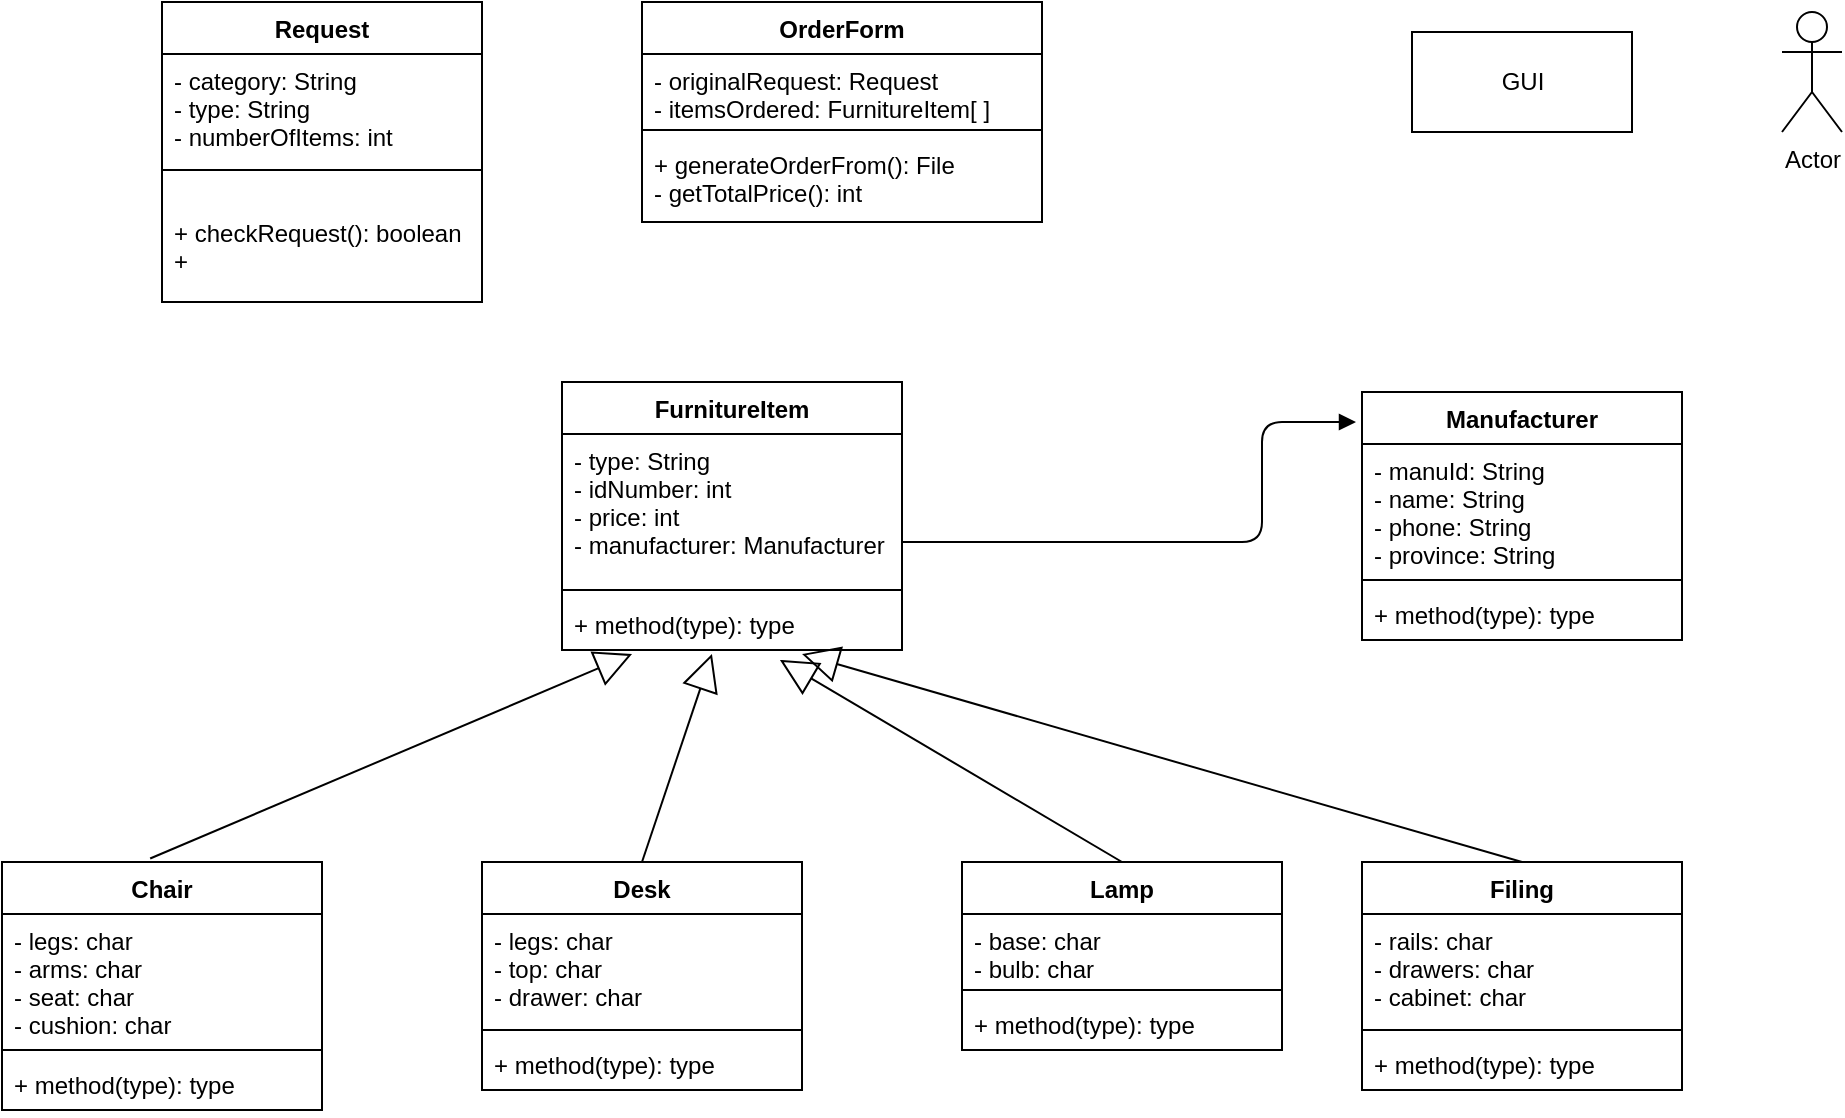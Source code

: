 <mxfile version="13.7.9" type="embed"><diagram id="sL_CJiSFK1tY8hRskUSm" name="Page-1"><mxGraphModel dx="1172" dy="621" grid="1" gridSize="10" guides="1" tooltips="1" connect="1" arrows="1" fold="1" page="1" pageScale="1" pageWidth="1100" pageHeight="850" math="0" shadow="0"><root><mxCell id="0"/><mxCell id="1" parent="0"/><mxCell id="2" value="FurnitureItem" style="swimlane;fontStyle=1;align=center;verticalAlign=top;childLayout=stackLayout;horizontal=1;startSize=26;horizontalStack=0;resizeParent=1;resizeParentMax=0;resizeLast=0;collapsible=1;marginBottom=0;" parent="1" vertex="1"><mxGeometry x="310" y="350" width="170" height="134" as="geometry"/></mxCell><mxCell id="3" value="- type: String&#10;- idNumber: int&#10;- price: int&#10;- manufacturer: Manufacturer" style="text;strokeColor=none;fillColor=none;align=left;verticalAlign=top;spacingLeft=4;spacingRight=4;overflow=hidden;rotatable=0;points=[[0,0.5],[1,0.5]];portConstraint=eastwest;" parent="2" vertex="1"><mxGeometry y="26" width="170" height="74" as="geometry"/></mxCell><mxCell id="4" value="" style="line;strokeWidth=1;fillColor=none;align=left;verticalAlign=middle;spacingTop=-1;spacingLeft=3;spacingRight=3;rotatable=0;labelPosition=right;points=[];portConstraint=eastwest;" parent="2" vertex="1"><mxGeometry y="100" width="170" height="8" as="geometry"/></mxCell><mxCell id="5" value="+ method(type): type" style="text;strokeColor=none;fillColor=none;align=left;verticalAlign=top;spacingLeft=4;spacingRight=4;overflow=hidden;rotatable=0;points=[[0,0.5],[1,0.5]];portConstraint=eastwest;" parent="2" vertex="1"><mxGeometry y="108" width="170" height="26" as="geometry"/></mxCell><mxCell id="6" value="Chair" style="swimlane;fontStyle=1;align=center;verticalAlign=top;childLayout=stackLayout;horizontal=1;startSize=26;horizontalStack=0;resizeParent=1;resizeParentMax=0;resizeLast=0;collapsible=1;marginBottom=0;" parent="1" vertex="1"><mxGeometry x="30" y="590" width="160" height="124" as="geometry"/></mxCell><mxCell id="7" value="- legs: char&#10;- arms: char&#10;- seat: char&#10;- cushion: char" style="text;strokeColor=none;fillColor=none;align=left;verticalAlign=top;spacingLeft=4;spacingRight=4;overflow=hidden;rotatable=0;points=[[0,0.5],[1,0.5]];portConstraint=eastwest;" parent="6" vertex="1"><mxGeometry y="26" width="160" height="64" as="geometry"/></mxCell><mxCell id="8" value="" style="line;strokeWidth=1;fillColor=none;align=left;verticalAlign=middle;spacingTop=-1;spacingLeft=3;spacingRight=3;rotatable=0;labelPosition=right;points=[];portConstraint=eastwest;" parent="6" vertex="1"><mxGeometry y="90" width="160" height="8" as="geometry"/></mxCell><mxCell id="9" value="+ method(type): type" style="text;strokeColor=none;fillColor=none;align=left;verticalAlign=top;spacingLeft=4;spacingRight=4;overflow=hidden;rotatable=0;points=[[0,0.5],[1,0.5]];portConstraint=eastwest;" parent="6" vertex="1"><mxGeometry y="98" width="160" height="26" as="geometry"/></mxCell><mxCell id="10" value="Desk" style="swimlane;fontStyle=1;align=center;verticalAlign=top;childLayout=stackLayout;horizontal=1;startSize=26;horizontalStack=0;resizeParent=1;resizeParentMax=0;resizeLast=0;collapsible=1;marginBottom=0;" parent="1" vertex="1"><mxGeometry x="270" y="590" width="160" height="114" as="geometry"/></mxCell><mxCell id="11" value="- legs: char&#10;- top: char&#10;- drawer: char" style="text;strokeColor=none;fillColor=none;align=left;verticalAlign=top;spacingLeft=4;spacingRight=4;overflow=hidden;rotatable=0;points=[[0,0.5],[1,0.5]];portConstraint=eastwest;" parent="10" vertex="1"><mxGeometry y="26" width="160" height="54" as="geometry"/></mxCell><mxCell id="12" value="" style="line;strokeWidth=1;fillColor=none;align=left;verticalAlign=middle;spacingTop=-1;spacingLeft=3;spacingRight=3;rotatable=0;labelPosition=right;points=[];portConstraint=eastwest;" parent="10" vertex="1"><mxGeometry y="80" width="160" height="8" as="geometry"/></mxCell><mxCell id="13" value="+ method(type): type" style="text;strokeColor=none;fillColor=none;align=left;verticalAlign=top;spacingLeft=4;spacingRight=4;overflow=hidden;rotatable=0;points=[[0,0.5],[1,0.5]];portConstraint=eastwest;" parent="10" vertex="1"><mxGeometry y="88" width="160" height="26" as="geometry"/></mxCell><mxCell id="30" value="Lamp" style="swimlane;fontStyle=1;align=center;verticalAlign=top;childLayout=stackLayout;horizontal=1;startSize=26;horizontalStack=0;resizeParent=1;resizeParentMax=0;resizeLast=0;collapsible=1;marginBottom=0;" parent="1" vertex="1"><mxGeometry x="510" y="590" width="160" height="94" as="geometry"/></mxCell><mxCell id="31" value="- base: char&#10;- bulb: char" style="text;strokeColor=none;fillColor=none;align=left;verticalAlign=top;spacingLeft=4;spacingRight=4;overflow=hidden;rotatable=0;points=[[0,0.5],[1,0.5]];portConstraint=eastwest;" parent="30" vertex="1"><mxGeometry y="26" width="160" height="34" as="geometry"/></mxCell><mxCell id="32" value="" style="line;strokeWidth=1;fillColor=none;align=left;verticalAlign=middle;spacingTop=-1;spacingLeft=3;spacingRight=3;rotatable=0;labelPosition=right;points=[];portConstraint=eastwest;" parent="30" vertex="1"><mxGeometry y="60" width="160" height="8" as="geometry"/></mxCell><mxCell id="33" value="+ method(type): type" style="text;strokeColor=none;fillColor=none;align=left;verticalAlign=top;spacingLeft=4;spacingRight=4;overflow=hidden;rotatable=0;points=[[0,0.5],[1,0.5]];portConstraint=eastwest;" parent="30" vertex="1"><mxGeometry y="68" width="160" height="26" as="geometry"/></mxCell><mxCell id="39" value="Filing" style="swimlane;fontStyle=1;align=center;verticalAlign=top;childLayout=stackLayout;horizontal=1;startSize=26;horizontalStack=0;resizeParent=1;resizeParentMax=0;resizeLast=0;collapsible=1;marginBottom=0;" parent="1" vertex="1"><mxGeometry x="710" y="590" width="160" height="114" as="geometry"/></mxCell><mxCell id="40" value="- rails: char&#10;- drawers: char&#10;- cabinet: char" style="text;strokeColor=none;fillColor=none;align=left;verticalAlign=top;spacingLeft=4;spacingRight=4;overflow=hidden;rotatable=0;points=[[0,0.5],[1,0.5]];portConstraint=eastwest;" parent="39" vertex="1"><mxGeometry y="26" width="160" height="54" as="geometry"/></mxCell><mxCell id="41" value="" style="line;strokeWidth=1;fillColor=none;align=left;verticalAlign=middle;spacingTop=-1;spacingLeft=3;spacingRight=3;rotatable=0;labelPosition=right;points=[];portConstraint=eastwest;" parent="39" vertex="1"><mxGeometry y="80" width="160" height="8" as="geometry"/></mxCell><mxCell id="42" value="+ method(type): type" style="text;strokeColor=none;fillColor=none;align=left;verticalAlign=top;spacingLeft=4;spacingRight=4;overflow=hidden;rotatable=0;points=[[0,0.5],[1,0.5]];portConstraint=eastwest;" parent="39" vertex="1"><mxGeometry y="88" width="160" height="26" as="geometry"/></mxCell><mxCell id="43" value="" style="endArrow=block;endSize=16;endFill=0;html=1;entryX=0.206;entryY=1.077;entryDx=0;entryDy=0;entryPerimeter=0;exitX=0.463;exitY=-0.014;exitDx=0;exitDy=0;exitPerimeter=0;" parent="1" source="6" target="5" edge="1"><mxGeometry width="160" relative="1" as="geometry"><mxPoint x="90" y="540" as="sourcePoint"/><mxPoint x="250" y="540" as="targetPoint"/></mxGeometry></mxCell><mxCell id="44" value="" style="endArrow=block;endSize=16;endFill=0;html=1;entryX=0.441;entryY=1.077;entryDx=0;entryDy=0;entryPerimeter=0;exitX=0.5;exitY=0;exitDx=0;exitDy=0;" parent="1" source="10" target="5" edge="1"><mxGeometry width="160" relative="1" as="geometry"><mxPoint x="370" y="700" as="sourcePoint"/><mxPoint x="530" y="700" as="targetPoint"/></mxGeometry></mxCell><mxCell id="45" value="" style="endArrow=block;endSize=16;endFill=0;html=1;entryX=0.641;entryY=1.192;entryDx=0;entryDy=0;entryPerimeter=0;exitX=0.5;exitY=0;exitDx=0;exitDy=0;" parent="1" source="30" target="5" edge="1"><mxGeometry width="160" relative="1" as="geometry"><mxPoint x="360" y="600" as="sourcePoint"/><mxPoint x="394.97" y="526.002" as="targetPoint"/><Array as="points"/></mxGeometry></mxCell><mxCell id="46" value="" style="endArrow=block;endSize=16;endFill=0;html=1;entryX=0.706;entryY=1.077;entryDx=0;entryDy=0;entryPerimeter=0;exitX=0.5;exitY=0;exitDx=0;exitDy=0;" parent="1" source="39" target="5" edge="1"><mxGeometry width="160" relative="1" as="geometry"><mxPoint x="370" y="610" as="sourcePoint"/><mxPoint x="404.97" y="536.002" as="targetPoint"/><Array as="points"/></mxGeometry></mxCell><mxCell id="47" value="Manufacturer" style="swimlane;fontStyle=1;align=center;verticalAlign=top;childLayout=stackLayout;horizontal=1;startSize=26;horizontalStack=0;resizeParent=1;resizeParentMax=0;resizeLast=0;collapsible=1;marginBottom=0;" parent="1" vertex="1"><mxGeometry x="710" y="355" width="160" height="124" as="geometry"/></mxCell><mxCell id="48" value="- manuId: String&#10;- name: String &#10;- phone: String&#10;- province: String" style="text;strokeColor=none;fillColor=none;align=left;verticalAlign=top;spacingLeft=4;spacingRight=4;overflow=hidden;rotatable=0;points=[[0,0.5],[1,0.5]];portConstraint=eastwest;" parent="47" vertex="1"><mxGeometry y="26" width="160" height="64" as="geometry"/></mxCell><mxCell id="49" value="" style="line;strokeWidth=1;fillColor=none;align=left;verticalAlign=middle;spacingTop=-1;spacingLeft=3;spacingRight=3;rotatable=0;labelPosition=right;points=[];portConstraint=eastwest;" parent="47" vertex="1"><mxGeometry y="90" width="160" height="8" as="geometry"/></mxCell><mxCell id="50" value="+ method(type): type" style="text;strokeColor=none;fillColor=none;align=left;verticalAlign=top;spacingLeft=4;spacingRight=4;overflow=hidden;rotatable=0;points=[[0,0.5],[1,0.5]];portConstraint=eastwest;" parent="47" vertex="1"><mxGeometry y="98" width="160" height="26" as="geometry"/></mxCell><mxCell id="51" value="" style="endArrow=block;endFill=1;html=1;edgeStyle=orthogonalEdgeStyle;align=left;verticalAlign=top;" parent="1" edge="1"><mxGeometry x="-1" relative="1" as="geometry"><mxPoint x="480" y="430" as="sourcePoint"/><mxPoint x="707" y="370" as="targetPoint"/><Array as="points"><mxPoint x="660" y="430"/><mxPoint x="660" y="370"/></Array></mxGeometry></mxCell><mxCell id="53" value="Request&#10;" style="swimlane;fontStyle=1;align=center;verticalAlign=top;childLayout=stackLayout;horizontal=1;startSize=26;horizontalStack=0;resizeParent=1;resizeParentMax=0;resizeLast=0;collapsible=1;marginBottom=0;" parent="1" vertex="1"><mxGeometry x="110" y="160" width="160" height="150" as="geometry"/></mxCell><mxCell id="54" value="- category: String&#10;- type: String&#10;- numberOfItems: int&#10;" style="text;strokeColor=none;fillColor=none;align=left;verticalAlign=top;spacingLeft=4;spacingRight=4;overflow=hidden;rotatable=0;points=[[0,0.5],[1,0.5]];portConstraint=eastwest;" parent="53" vertex="1"><mxGeometry y="26" width="160" height="54" as="geometry"/></mxCell><mxCell id="55" value="" style="line;strokeWidth=1;fillColor=none;align=left;verticalAlign=middle;spacingTop=-1;spacingLeft=3;spacingRight=3;rotatable=0;labelPosition=right;points=[];portConstraint=eastwest;" parent="53" vertex="1"><mxGeometry y="80" width="160" height="8" as="geometry"/></mxCell><mxCell id="56" value="&#10;+ checkRequest(): boolean&#10;+  " style="text;strokeColor=none;fillColor=none;align=left;verticalAlign=top;spacingLeft=4;spacingRight=4;overflow=hidden;rotatable=0;points=[[0,0.5],[1,0.5]];portConstraint=eastwest;" parent="53" vertex="1"><mxGeometry y="88" width="160" height="62" as="geometry"/></mxCell><mxCell id="57" value="OrderForm" style="swimlane;fontStyle=1;align=center;verticalAlign=top;childLayout=stackLayout;horizontal=1;startSize=26;horizontalStack=0;resizeParent=1;resizeParentMax=0;resizeLast=0;collapsible=1;marginBottom=0;" parent="1" vertex="1"><mxGeometry x="350" y="160" width="200" height="110" as="geometry"/></mxCell><mxCell id="58" value="- originalRequest: Request&#10;- itemsOrdered: FurnitureItem[ ]" style="text;strokeColor=none;fillColor=none;align=left;verticalAlign=top;spacingLeft=4;spacingRight=4;overflow=hidden;rotatable=0;points=[[0,0.5],[1,0.5]];portConstraint=eastwest;" parent="57" vertex="1"><mxGeometry y="26" width="200" height="34" as="geometry"/></mxCell><mxCell id="59" value="" style="line;strokeWidth=1;fillColor=none;align=left;verticalAlign=middle;spacingTop=-1;spacingLeft=3;spacingRight=3;rotatable=0;labelPosition=right;points=[];portConstraint=eastwest;" parent="57" vertex="1"><mxGeometry y="60" width="200" height="8" as="geometry"/></mxCell><mxCell id="60" value="+ generateOrderFrom(): File&#10;- getTotalPrice(): int" style="text;strokeColor=none;fillColor=none;align=left;verticalAlign=top;spacingLeft=4;spacingRight=4;overflow=hidden;rotatable=0;points=[[0,0.5],[1,0.5]];portConstraint=eastwest;" parent="57" vertex="1"><mxGeometry y="68" width="200" height="42" as="geometry"/></mxCell><mxCell id="61" value="Actor" style="shape=umlActor;verticalLabelPosition=bottom;verticalAlign=top;html=1;" parent="1" vertex="1"><mxGeometry x="920" y="165" width="30" height="60" as="geometry"/></mxCell><mxCell id="62" value="GUI" style="html=1;" parent="1" vertex="1"><mxGeometry x="735" y="175" width="110" height="50" as="geometry"/></mxCell></root></mxGraphModel></diagram></mxfile>